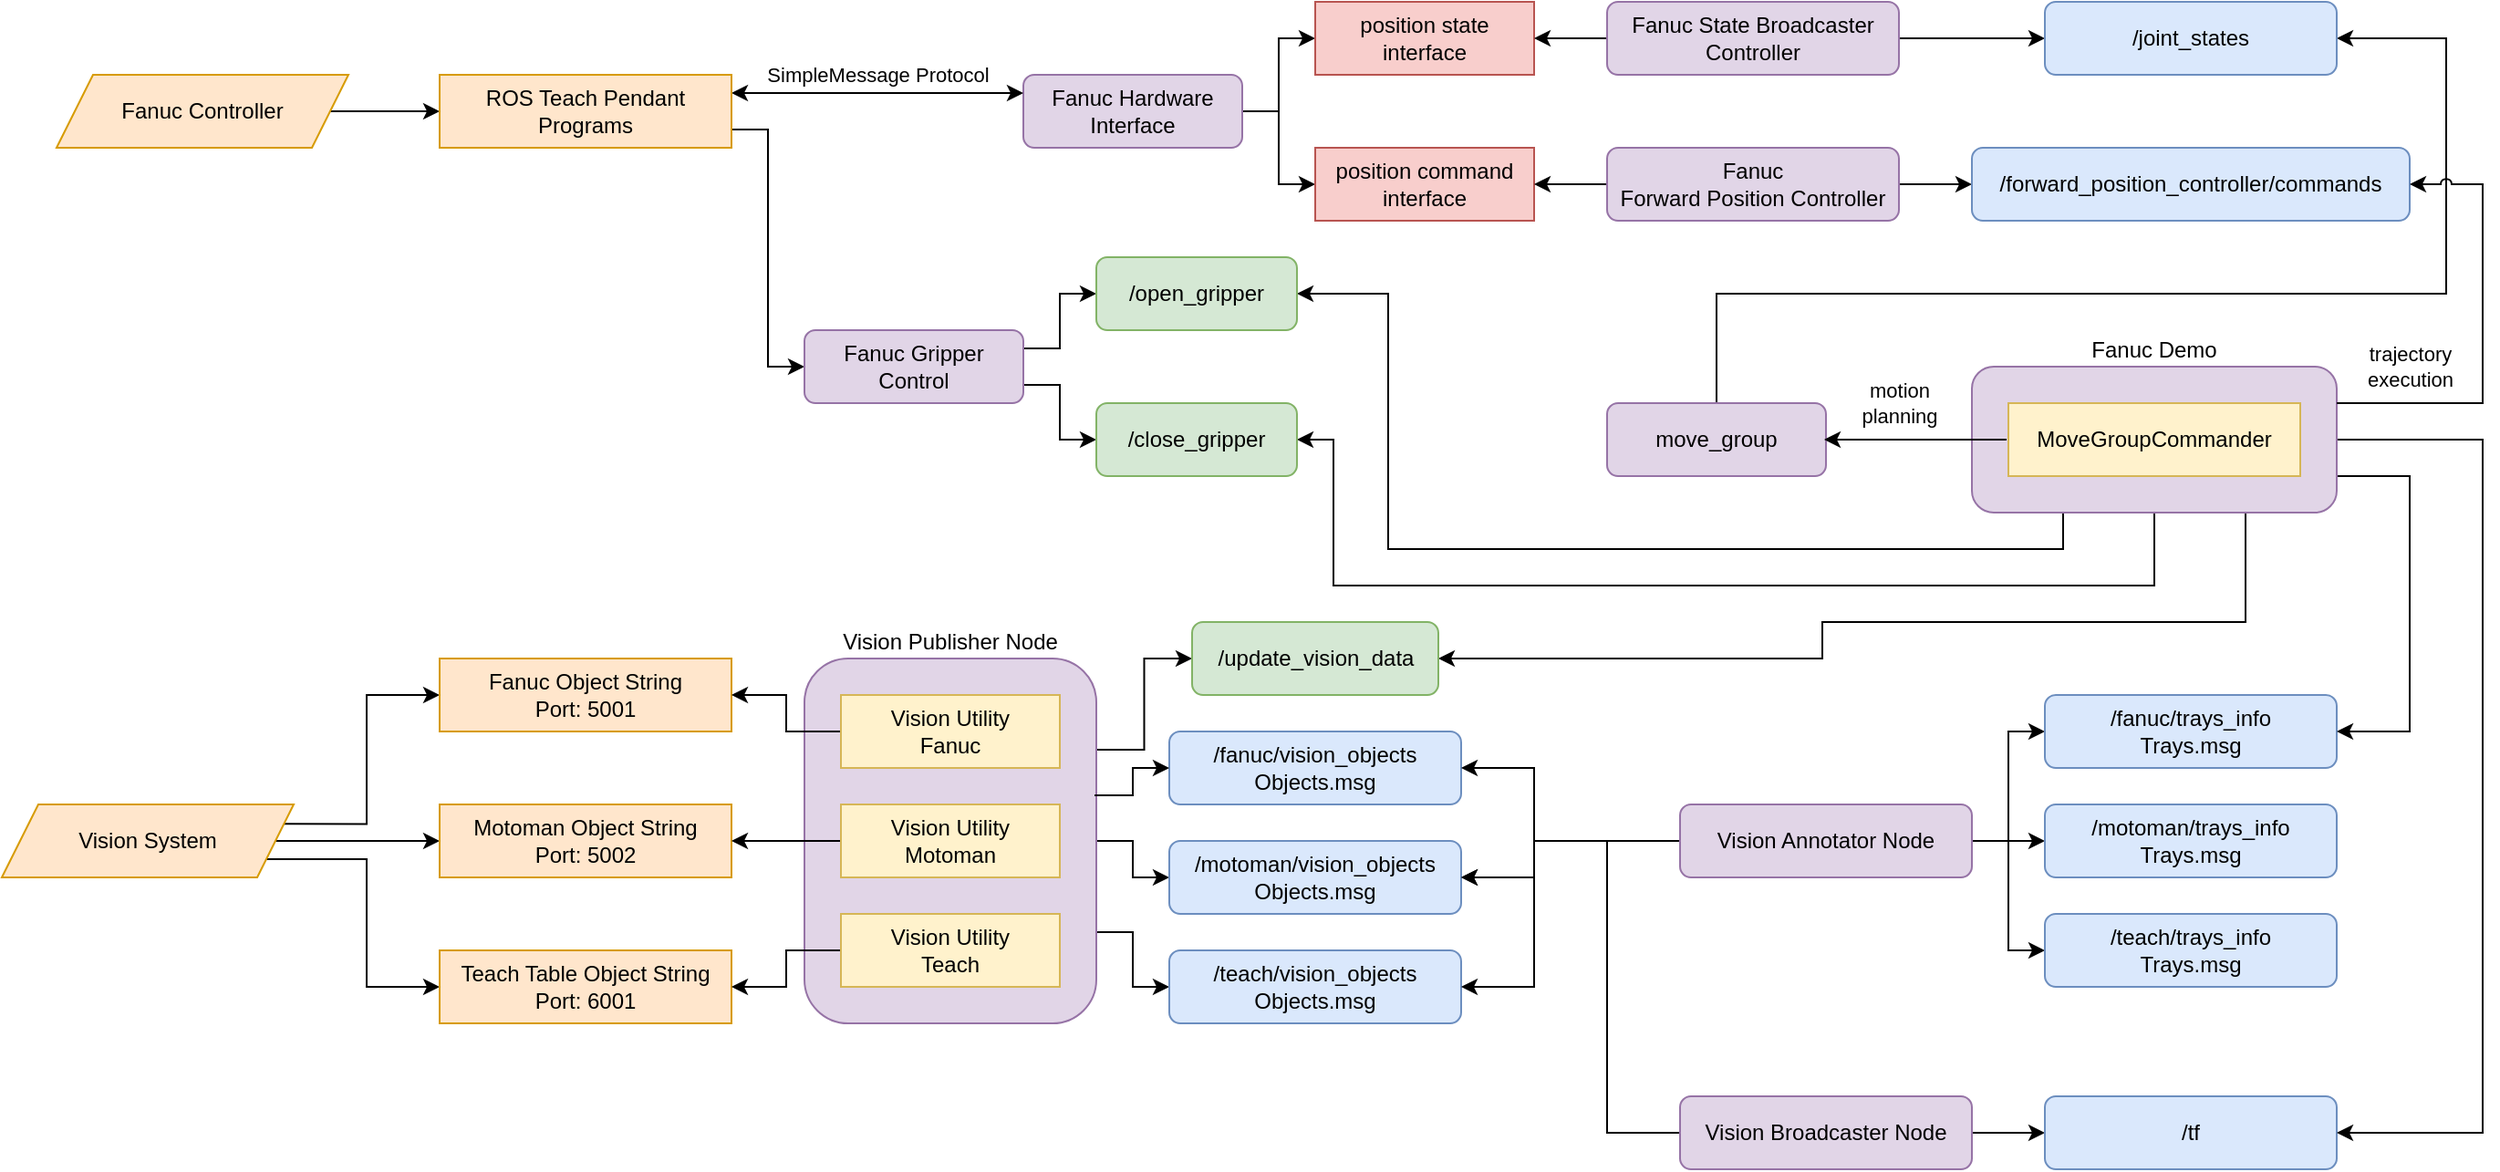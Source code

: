 <mxfile version="24.7.1" type="device">
  <diagram name="Page-1" id="Wv1r3HHumYzk2mfNbaQk">
    <mxGraphModel dx="2489" dy="1380" grid="1" gridSize="10" guides="1" tooltips="1" connect="1" arrows="1" fold="1" page="1" pageScale="1" pageWidth="1920" pageHeight="1200" math="0" shadow="0">
      <root>
        <mxCell id="0" />
        <mxCell id="1" parent="0" />
        <mxCell id="LXt6qOCR6C-PdZCybZkJ-8" style="edgeStyle=orthogonalEdgeStyle;rounded=0;orthogonalLoop=1;jettySize=auto;html=1;entryX=0;entryY=0.5;entryDx=0;entryDy=0;exitX=1;exitY=0.25;exitDx=0;exitDy=0;" edge="1" parent="1" source="LXt6qOCR6C-PdZCybZkJ-89" target="LXt6qOCR6C-PdZCybZkJ-2">
          <mxGeometry relative="1" as="geometry">
            <mxPoint x="480" y="530" as="sourcePoint" />
          </mxGeometry>
        </mxCell>
        <mxCell id="LXt6qOCR6C-PdZCybZkJ-9" style="edgeStyle=orthogonalEdgeStyle;rounded=0;orthogonalLoop=1;jettySize=auto;html=1;entryX=0;entryY=0.5;entryDx=0;entryDy=0;exitX=1;exitY=0.5;exitDx=0;exitDy=0;" edge="1" parent="1" source="LXt6qOCR6C-PdZCybZkJ-89" target="LXt6qOCR6C-PdZCybZkJ-5">
          <mxGeometry relative="1" as="geometry">
            <mxPoint x="480" y="540" as="sourcePoint" />
          </mxGeometry>
        </mxCell>
        <mxCell id="LXt6qOCR6C-PdZCybZkJ-10" style="edgeStyle=orthogonalEdgeStyle;rounded=0;orthogonalLoop=1;jettySize=auto;html=1;exitX=1;exitY=0.75;exitDx=0;exitDy=0;entryX=0;entryY=0.5;entryDx=0;entryDy=0;" edge="1" parent="1" source="LXt6qOCR6C-PdZCybZkJ-89" target="LXt6qOCR6C-PdZCybZkJ-6">
          <mxGeometry relative="1" as="geometry">
            <mxPoint x="480" y="550" as="sourcePoint" />
            <Array as="points">
              <mxPoint x="456" y="550" />
              <mxPoint x="520" y="550" />
              <mxPoint x="520" y="620" />
            </Array>
          </mxGeometry>
        </mxCell>
        <mxCell id="LXt6qOCR6C-PdZCybZkJ-2" value="Fanuc Object String&lt;br&gt;Port: 5001" style="rounded=0;whiteSpace=wrap;html=1;fillColor=#ffe6cc;strokeColor=#d79b00;" vertex="1" parent="1">
          <mxGeometry x="560" y="440" width="160" height="40" as="geometry" />
        </mxCell>
        <mxCell id="LXt6qOCR6C-PdZCybZkJ-5" value="Motoman Object String&lt;br&gt;Port: 5002" style="rounded=0;whiteSpace=wrap;html=1;fillColor=#ffe6cc;strokeColor=#d79b00;" vertex="1" parent="1">
          <mxGeometry x="560" y="520" width="160" height="40" as="geometry" />
        </mxCell>
        <mxCell id="LXt6qOCR6C-PdZCybZkJ-6" value="Teach Table Object String&lt;br&gt;Port: 6001" style="rounded=0;whiteSpace=wrap;html=1;fillColor=#ffe6cc;strokeColor=#d79b00;" vertex="1" parent="1">
          <mxGeometry x="560" y="600" width="160" height="40" as="geometry" />
        </mxCell>
        <mxCell id="LXt6qOCR6C-PdZCybZkJ-23" style="edgeStyle=orthogonalEdgeStyle;rounded=0;orthogonalLoop=1;jettySize=auto;html=1;exitX=1;exitY=0.5;exitDx=0;exitDy=0;entryX=0;entryY=0.5;entryDx=0;entryDy=0;" edge="1" parent="1" source="LXt6qOCR6C-PdZCybZkJ-11" target="LXt6qOCR6C-PdZCybZkJ-20">
          <mxGeometry relative="1" as="geometry" />
        </mxCell>
        <mxCell id="LXt6qOCR6C-PdZCybZkJ-24" style="edgeStyle=orthogonalEdgeStyle;rounded=0;orthogonalLoop=1;jettySize=auto;html=1;exitX=1;exitY=0.75;exitDx=0;exitDy=0;entryX=0;entryY=0.5;entryDx=0;entryDy=0;" edge="1" parent="1" source="LXt6qOCR6C-PdZCybZkJ-11" target="LXt6qOCR6C-PdZCybZkJ-21">
          <mxGeometry relative="1" as="geometry" />
        </mxCell>
        <mxCell id="LXt6qOCR6C-PdZCybZkJ-99" style="edgeStyle=orthogonalEdgeStyle;rounded=0;orthogonalLoop=1;jettySize=auto;html=1;exitX=1;exitY=0.25;exitDx=0;exitDy=0;entryX=0;entryY=0.5;entryDx=0;entryDy=0;" edge="1" parent="1" source="LXt6qOCR6C-PdZCybZkJ-11" target="LXt6qOCR6C-PdZCybZkJ-95">
          <mxGeometry relative="1" as="geometry" />
        </mxCell>
        <mxCell id="LXt6qOCR6C-PdZCybZkJ-11" value="Vision Publisher Node" style="rounded=1;whiteSpace=wrap;html=1;labelPosition=center;verticalLabelPosition=top;align=center;verticalAlign=bottom;fillColor=#e1d5e7;strokeColor=#9673a6;" vertex="1" parent="1">
          <mxGeometry x="760" y="440" width="160" height="200" as="geometry" />
        </mxCell>
        <mxCell id="LXt6qOCR6C-PdZCybZkJ-16" style="edgeStyle=orthogonalEdgeStyle;rounded=0;orthogonalLoop=1;jettySize=auto;html=1;exitX=0;exitY=0.5;exitDx=0;exitDy=0;entryX=1;entryY=0.5;entryDx=0;entryDy=0;" edge="1" parent="1" source="LXt6qOCR6C-PdZCybZkJ-13" target="LXt6qOCR6C-PdZCybZkJ-5">
          <mxGeometry relative="1" as="geometry" />
        </mxCell>
        <mxCell id="LXt6qOCR6C-PdZCybZkJ-13" value="Vision Utility&lt;br&gt;Motoman" style="rounded=0;whiteSpace=wrap;html=1;fillColor=#fff2cc;strokeColor=#d6b656;" vertex="1" parent="1">
          <mxGeometry x="780" y="520" width="120" height="40" as="geometry" />
        </mxCell>
        <mxCell id="LXt6qOCR6C-PdZCybZkJ-17" style="edgeStyle=orthogonalEdgeStyle;rounded=0;orthogonalLoop=1;jettySize=auto;html=1;exitX=0;exitY=0.5;exitDx=0;exitDy=0;entryX=1;entryY=0.5;entryDx=0;entryDy=0;" edge="1" parent="1" source="LXt6qOCR6C-PdZCybZkJ-14" target="LXt6qOCR6C-PdZCybZkJ-6">
          <mxGeometry relative="1" as="geometry" />
        </mxCell>
        <mxCell id="LXt6qOCR6C-PdZCybZkJ-14" value="Vision Utility&lt;br&gt;Teach" style="rounded=0;whiteSpace=wrap;html=1;fillColor=#fff2cc;strokeColor=#d6b656;" vertex="1" parent="1">
          <mxGeometry x="780" y="580" width="120" height="40" as="geometry" />
        </mxCell>
        <mxCell id="LXt6qOCR6C-PdZCybZkJ-19" value="/fanuc/vision_objects&lt;div&gt;Objects.msg&lt;/div&gt;" style="rounded=1;whiteSpace=wrap;html=1;fillColor=#dae8fc;strokeColor=#6c8ebf;" vertex="1" parent="1">
          <mxGeometry x="960" y="480" width="160" height="40" as="geometry" />
        </mxCell>
        <mxCell id="LXt6qOCR6C-PdZCybZkJ-20" value="/motoman/vision_objects&lt;div&gt;Objects.msg&lt;/div&gt;" style="rounded=1;whiteSpace=wrap;html=1;fillColor=#dae8fc;strokeColor=#6c8ebf;" vertex="1" parent="1">
          <mxGeometry x="960" y="540" width="160" height="40" as="geometry" />
        </mxCell>
        <mxCell id="LXt6qOCR6C-PdZCybZkJ-21" value="/teach/vision_objects&lt;div&gt;Objects.msg&lt;/div&gt;" style="rounded=1;whiteSpace=wrap;html=1;fillColor=#dae8fc;strokeColor=#6c8ebf;" vertex="1" parent="1">
          <mxGeometry x="960" y="600" width="160" height="40" as="geometry" />
        </mxCell>
        <mxCell id="LXt6qOCR6C-PdZCybZkJ-27" style="edgeStyle=orthogonalEdgeStyle;rounded=0;orthogonalLoop=1;jettySize=auto;html=1;exitX=0;exitY=0.5;exitDx=0;exitDy=0;entryX=1;entryY=0.5;entryDx=0;entryDy=0;flowAnimation=0;" edge="1" parent="1" source="LXt6qOCR6C-PdZCybZkJ-26" target="LXt6qOCR6C-PdZCybZkJ-19">
          <mxGeometry relative="1" as="geometry">
            <Array as="points">
              <mxPoint x="1160" y="540" />
              <mxPoint x="1160" y="500" />
            </Array>
          </mxGeometry>
        </mxCell>
        <mxCell id="LXt6qOCR6C-PdZCybZkJ-28" style="edgeStyle=orthogonalEdgeStyle;rounded=0;orthogonalLoop=1;jettySize=auto;html=1;exitX=0;exitY=0.5;exitDx=0;exitDy=0;entryX=1;entryY=0.5;entryDx=0;entryDy=0;" edge="1" parent="1" source="LXt6qOCR6C-PdZCybZkJ-26" target="LXt6qOCR6C-PdZCybZkJ-20">
          <mxGeometry relative="1" as="geometry">
            <Array as="points">
              <mxPoint x="1160" y="540" />
              <mxPoint x="1160" y="560" />
            </Array>
          </mxGeometry>
        </mxCell>
        <mxCell id="LXt6qOCR6C-PdZCybZkJ-29" style="edgeStyle=orthogonalEdgeStyle;rounded=0;orthogonalLoop=1;jettySize=auto;html=1;exitX=0;exitY=0.5;exitDx=0;exitDy=0;entryX=1;entryY=0.5;entryDx=0;entryDy=0;" edge="1" parent="1" source="LXt6qOCR6C-PdZCybZkJ-26" target="LXt6qOCR6C-PdZCybZkJ-21">
          <mxGeometry relative="1" as="geometry">
            <Array as="points">
              <mxPoint x="1160" y="540" />
              <mxPoint x="1160" y="620" />
            </Array>
          </mxGeometry>
        </mxCell>
        <mxCell id="LXt6qOCR6C-PdZCybZkJ-34" style="edgeStyle=orthogonalEdgeStyle;rounded=0;orthogonalLoop=1;jettySize=auto;html=1;exitX=1;exitY=0.5;exitDx=0;exitDy=0;entryX=0;entryY=0.5;entryDx=0;entryDy=0;" edge="1" parent="1" source="LXt6qOCR6C-PdZCybZkJ-26" target="LXt6qOCR6C-PdZCybZkJ-30">
          <mxGeometry relative="1" as="geometry" />
        </mxCell>
        <mxCell id="LXt6qOCR6C-PdZCybZkJ-35" style="edgeStyle=orthogonalEdgeStyle;rounded=0;orthogonalLoop=1;jettySize=auto;html=1;exitX=1;exitY=0.5;exitDx=0;exitDy=0;entryX=0;entryY=0.5;entryDx=0;entryDy=0;" edge="1" parent="1" source="LXt6qOCR6C-PdZCybZkJ-26" target="LXt6qOCR6C-PdZCybZkJ-32">
          <mxGeometry relative="1" as="geometry" />
        </mxCell>
        <mxCell id="LXt6qOCR6C-PdZCybZkJ-36" style="edgeStyle=orthogonalEdgeStyle;rounded=0;orthogonalLoop=1;jettySize=auto;html=1;exitX=1;exitY=0.5;exitDx=0;exitDy=0;entryX=0;entryY=0.5;entryDx=0;entryDy=0;" edge="1" parent="1" source="LXt6qOCR6C-PdZCybZkJ-26" target="LXt6qOCR6C-PdZCybZkJ-33">
          <mxGeometry relative="1" as="geometry" />
        </mxCell>
        <mxCell id="LXt6qOCR6C-PdZCybZkJ-26" value="Vision Annotator Node" style="rounded=1;whiteSpace=wrap;html=1;labelPosition=center;verticalLabelPosition=middle;align=center;verticalAlign=middle;fillColor=#e1d5e7;strokeColor=#9673a6;" vertex="1" parent="1">
          <mxGeometry x="1240" y="520" width="160" height="40" as="geometry" />
        </mxCell>
        <mxCell id="LXt6qOCR6C-PdZCybZkJ-30" value="/fanuc/trays_info&lt;div&gt;Trays.msg&lt;/div&gt;" style="rounded=1;whiteSpace=wrap;html=1;fillColor=#dae8fc;strokeColor=#6c8ebf;" vertex="1" parent="1">
          <mxGeometry x="1440" y="460" width="160" height="40" as="geometry" />
        </mxCell>
        <mxCell id="LXt6qOCR6C-PdZCybZkJ-32" value="/motoman/trays_info&lt;div&gt;Trays.msg&lt;/div&gt;" style="rounded=1;whiteSpace=wrap;html=1;fillColor=#dae8fc;strokeColor=#6c8ebf;" vertex="1" parent="1">
          <mxGeometry x="1440" y="520" width="160" height="40" as="geometry" />
        </mxCell>
        <mxCell id="LXt6qOCR6C-PdZCybZkJ-33" value="/teach/trays_info&lt;div&gt;Trays.msg&lt;/div&gt;" style="rounded=1;whiteSpace=wrap;html=1;fillColor=#dae8fc;strokeColor=#6c8ebf;" vertex="1" parent="1">
          <mxGeometry x="1440" y="580" width="160" height="40" as="geometry" />
        </mxCell>
        <mxCell id="LXt6qOCR6C-PdZCybZkJ-42" style="edgeStyle=orthogonalEdgeStyle;rounded=0;orthogonalLoop=1;jettySize=auto;html=1;exitX=1;exitY=0.5;exitDx=0;exitDy=0;entryX=0;entryY=0.5;entryDx=0;entryDy=0;" edge="1" parent="1" source="LXt6qOCR6C-PdZCybZkJ-37" target="LXt6qOCR6C-PdZCybZkJ-41">
          <mxGeometry relative="1" as="geometry" />
        </mxCell>
        <mxCell id="LXt6qOCR6C-PdZCybZkJ-46" style="edgeStyle=orthogonalEdgeStyle;rounded=0;orthogonalLoop=1;jettySize=auto;html=1;exitX=0;exitY=0.5;exitDx=0;exitDy=0;entryX=1;entryY=0.5;entryDx=0;entryDy=0;" edge="1" parent="1" source="LXt6qOCR6C-PdZCybZkJ-37" target="LXt6qOCR6C-PdZCybZkJ-20">
          <mxGeometry relative="1" as="geometry">
            <Array as="points">
              <mxPoint x="1200" y="700" />
              <mxPoint x="1200" y="540" />
              <mxPoint x="1160" y="540" />
              <mxPoint x="1160" y="560" />
            </Array>
          </mxGeometry>
        </mxCell>
        <mxCell id="LXt6qOCR6C-PdZCybZkJ-37" value="Vision Broadcaster Node" style="rounded=1;whiteSpace=wrap;html=1;labelPosition=center;verticalLabelPosition=middle;align=center;verticalAlign=middle;fillColor=#e1d5e7;strokeColor=#9673a6;" vertex="1" parent="1">
          <mxGeometry x="1240" y="680" width="160" height="40" as="geometry" />
        </mxCell>
        <mxCell id="LXt6qOCR6C-PdZCybZkJ-41" value="/tf" style="rounded=1;whiteSpace=wrap;html=1;fillColor=#dae8fc;strokeColor=#6c8ebf;" vertex="1" parent="1">
          <mxGeometry x="1440" y="680" width="160" height="40" as="geometry" />
        </mxCell>
        <mxCell id="LXt6qOCR6C-PdZCybZkJ-55" style="edgeStyle=orthogonalEdgeStyle;rounded=0;orthogonalLoop=1;jettySize=auto;html=1;exitX=1;exitY=0.75;exitDx=0;exitDy=0;entryX=1;entryY=0.5;entryDx=0;entryDy=0;" edge="1" parent="1" source="LXt6qOCR6C-PdZCybZkJ-47" target="LXt6qOCR6C-PdZCybZkJ-30">
          <mxGeometry relative="1" as="geometry">
            <Array as="points">
              <mxPoint x="1640" y="340" />
              <mxPoint x="1640" y="480" />
            </Array>
          </mxGeometry>
        </mxCell>
        <mxCell id="LXt6qOCR6C-PdZCybZkJ-81" style="edgeStyle=orthogonalEdgeStyle;rounded=0;orthogonalLoop=1;jettySize=auto;html=1;exitX=1;exitY=0.5;exitDx=0;exitDy=0;entryX=1;entryY=0.5;entryDx=0;entryDy=0;" edge="1" parent="1" source="LXt6qOCR6C-PdZCybZkJ-47" target="LXt6qOCR6C-PdZCybZkJ-41">
          <mxGeometry relative="1" as="geometry">
            <Array as="points">
              <mxPoint x="1680" y="320" />
              <mxPoint x="1680" y="700" />
            </Array>
          </mxGeometry>
        </mxCell>
        <mxCell id="LXt6qOCR6C-PdZCybZkJ-91" style="edgeStyle=orthogonalEdgeStyle;rounded=0;orthogonalLoop=1;jettySize=auto;html=1;exitX=0.25;exitY=1;exitDx=0;exitDy=0;entryX=1;entryY=0.5;entryDx=0;entryDy=0;" edge="1" parent="1" source="LXt6qOCR6C-PdZCybZkJ-47" target="LXt6qOCR6C-PdZCybZkJ-87">
          <mxGeometry relative="1" as="geometry">
            <Array as="points">
              <mxPoint x="1450" y="380" />
              <mxPoint x="1080" y="380" />
              <mxPoint x="1080" y="240" />
            </Array>
          </mxGeometry>
        </mxCell>
        <mxCell id="LXt6qOCR6C-PdZCybZkJ-92" style="edgeStyle=orthogonalEdgeStyle;rounded=0;orthogonalLoop=1;jettySize=auto;html=1;exitX=0.5;exitY=1;exitDx=0;exitDy=0;entryX=1;entryY=0.5;entryDx=0;entryDy=0;" edge="1" parent="1" source="LXt6qOCR6C-PdZCybZkJ-47" target="LXt6qOCR6C-PdZCybZkJ-90">
          <mxGeometry relative="1" as="geometry">
            <Array as="points">
              <mxPoint x="1500" y="400" />
              <mxPoint x="1050" y="400" />
              <mxPoint x="1050" y="320" />
            </Array>
          </mxGeometry>
        </mxCell>
        <mxCell id="LXt6qOCR6C-PdZCybZkJ-96" style="edgeStyle=orthogonalEdgeStyle;rounded=0;orthogonalLoop=1;jettySize=auto;html=1;exitX=0.75;exitY=1;exitDx=0;exitDy=0;entryX=1;entryY=0.5;entryDx=0;entryDy=0;" edge="1" parent="1" source="LXt6qOCR6C-PdZCybZkJ-47" target="LXt6qOCR6C-PdZCybZkJ-95">
          <mxGeometry relative="1" as="geometry">
            <Array as="points">
              <mxPoint x="1550" y="420" />
              <mxPoint x="1318" y="420" />
              <mxPoint x="1318" y="440" />
            </Array>
          </mxGeometry>
        </mxCell>
        <mxCell id="LXt6qOCR6C-PdZCybZkJ-47" value="Fanuc Demo" style="rounded=1;whiteSpace=wrap;html=1;labelPosition=center;verticalLabelPosition=top;align=center;verticalAlign=bottom;fillColor=#e1d5e7;strokeColor=#9673a6;" vertex="1" parent="1">
          <mxGeometry x="1400" y="280" width="200" height="80" as="geometry" />
        </mxCell>
        <mxCell id="LXt6qOCR6C-PdZCybZkJ-79" style="edgeStyle=orthogonalEdgeStyle;rounded=0;orthogonalLoop=1;jettySize=auto;html=1;exitX=0.5;exitY=0;exitDx=0;exitDy=0;entryX=1;entryY=0.5;entryDx=0;entryDy=0;" edge="1" parent="1" source="LXt6qOCR6C-PdZCybZkJ-53" target="LXt6qOCR6C-PdZCybZkJ-71">
          <mxGeometry relative="1" as="geometry">
            <Array as="points">
              <mxPoint x="1260" y="240" />
              <mxPoint x="1660" y="240" />
              <mxPoint x="1660" y="100" />
            </Array>
          </mxGeometry>
        </mxCell>
        <mxCell id="LXt6qOCR6C-PdZCybZkJ-53" value="move_group" style="rounded=1;whiteSpace=wrap;html=1;fillColor=#e1d5e7;strokeColor=#9673a6;" vertex="1" parent="1">
          <mxGeometry x="1200" y="300" width="120" height="40" as="geometry" />
        </mxCell>
        <mxCell id="LXt6qOCR6C-PdZCybZkJ-54" style="edgeStyle=orthogonalEdgeStyle;rounded=0;orthogonalLoop=1;jettySize=auto;html=1;exitX=0;exitY=0.5;exitDx=0;exitDy=0;entryX=1;entryY=0.5;entryDx=0;entryDy=0;" edge="1" parent="1">
          <mxGeometry relative="1" as="geometry">
            <mxPoint x="1419" y="320" as="sourcePoint" />
            <mxPoint x="1319" y="320" as="targetPoint" />
          </mxGeometry>
        </mxCell>
        <mxCell id="LXt6qOCR6C-PdZCybZkJ-82" value="motion&lt;br&gt;planning" style="edgeLabel;html=1;align=center;verticalAlign=middle;resizable=0;points=[];" vertex="1" connectable="0" parent="LXt6qOCR6C-PdZCybZkJ-54">
          <mxGeometry x="-0.22" y="2" relative="1" as="geometry">
            <mxPoint x="-20" y="-22" as="offset" />
          </mxGeometry>
        </mxCell>
        <mxCell id="LXt6qOCR6C-PdZCybZkJ-12" value="MoveGroupCommander" style="rounded=0;whiteSpace=wrap;html=1;fillColor=#fff2cc;strokeColor=#d6b656;" vertex="1" parent="1">
          <mxGeometry x="1420" y="300" width="160" height="40" as="geometry" />
        </mxCell>
        <mxCell id="LXt6qOCR6C-PdZCybZkJ-57" style="edgeStyle=orthogonalEdgeStyle;rounded=0;orthogonalLoop=1;jettySize=auto;html=1;exitX=0;exitY=0.5;exitDx=0;exitDy=0;entryX=1;entryY=0.5;entryDx=0;entryDy=0;" edge="1" parent="1" source="LXt6qOCR6C-PdZCybZkJ-56" target="LXt6qOCR6C-PdZCybZkJ-2">
          <mxGeometry relative="1" as="geometry" />
        </mxCell>
        <mxCell id="LXt6qOCR6C-PdZCybZkJ-56" value="Vision Utility&lt;br&gt;Fanuc" style="rounded=0;whiteSpace=wrap;html=1;fillColor=#fff2cc;strokeColor=#d6b656;" vertex="1" parent="1">
          <mxGeometry x="780" y="460" width="120" height="40" as="geometry" />
        </mxCell>
        <mxCell id="LXt6qOCR6C-PdZCybZkJ-88" style="edgeStyle=orthogonalEdgeStyle;rounded=0;orthogonalLoop=1;jettySize=auto;html=1;exitX=1;exitY=0.5;exitDx=0;exitDy=0;entryX=0;entryY=0.5;entryDx=0;entryDy=0;" edge="1" parent="1" source="LXt6qOCR6C-PdZCybZkJ-60" target="LXt6qOCR6C-PdZCybZkJ-62">
          <mxGeometry relative="1" as="geometry" />
        </mxCell>
        <mxCell id="LXt6qOCR6C-PdZCybZkJ-60" value="Fanuc Controller" style="shape=parallelogram;perimeter=parallelogramPerimeter;whiteSpace=wrap;html=1;fixedSize=1;fillColor=#ffe6cc;strokeColor=#d79b00;" vertex="1" parent="1">
          <mxGeometry x="350" y="120" width="160" height="40" as="geometry" />
        </mxCell>
        <mxCell id="LXt6qOCR6C-PdZCybZkJ-75" style="edgeStyle=orthogonalEdgeStyle;rounded=0;orthogonalLoop=1;jettySize=auto;html=1;exitX=1;exitY=0.5;exitDx=0;exitDy=0;entryX=0;entryY=0.5;entryDx=0;entryDy=0;" edge="1" parent="1" source="LXt6qOCR6C-PdZCybZkJ-61" target="LXt6qOCR6C-PdZCybZkJ-64">
          <mxGeometry relative="1" as="geometry" />
        </mxCell>
        <mxCell id="LXt6qOCR6C-PdZCybZkJ-76" style="edgeStyle=orthogonalEdgeStyle;rounded=0;orthogonalLoop=1;jettySize=auto;html=1;exitX=1;exitY=0.5;exitDx=0;exitDy=0;entryX=0;entryY=0.5;entryDx=0;entryDy=0;" edge="1" parent="1" source="LXt6qOCR6C-PdZCybZkJ-61" target="LXt6qOCR6C-PdZCybZkJ-65">
          <mxGeometry relative="1" as="geometry" />
        </mxCell>
        <mxCell id="LXt6qOCR6C-PdZCybZkJ-61" value="Fanuc Hardware Interface" style="rounded=1;whiteSpace=wrap;html=1;fillColor=#e1d5e7;strokeColor=#9673a6;" vertex="1" parent="1">
          <mxGeometry x="880" y="120" width="120" height="40" as="geometry" />
        </mxCell>
        <mxCell id="LXt6qOCR6C-PdZCybZkJ-68" style="edgeStyle=orthogonalEdgeStyle;rounded=0;orthogonalLoop=1;jettySize=auto;html=1;exitX=1;exitY=0.25;exitDx=0;exitDy=0;entryX=0;entryY=0.25;entryDx=0;entryDy=0;startArrow=classic;startFill=1;" edge="1" parent="1" source="LXt6qOCR6C-PdZCybZkJ-62" target="LXt6qOCR6C-PdZCybZkJ-61">
          <mxGeometry relative="1" as="geometry">
            <Array as="points">
              <mxPoint x="840" y="130" />
              <mxPoint x="840" y="130" />
            </Array>
          </mxGeometry>
        </mxCell>
        <mxCell id="LXt6qOCR6C-PdZCybZkJ-69" value="SimpleMessage Protocol" style="edgeLabel;html=1;align=center;verticalAlign=middle;resizable=0;points=[];" vertex="1" connectable="0" parent="LXt6qOCR6C-PdZCybZkJ-68">
          <mxGeometry x="0.25" y="-1" relative="1" as="geometry">
            <mxPoint x="-20" y="-11" as="offset" />
          </mxGeometry>
        </mxCell>
        <mxCell id="LXt6qOCR6C-PdZCybZkJ-86" style="edgeStyle=orthogonalEdgeStyle;rounded=0;orthogonalLoop=1;jettySize=auto;html=1;exitX=1;exitY=0.75;exitDx=0;exitDy=0;entryX=0;entryY=0.5;entryDx=0;entryDy=0;" edge="1" parent="1" source="LXt6qOCR6C-PdZCybZkJ-62" target="LXt6qOCR6C-PdZCybZkJ-84">
          <mxGeometry relative="1" as="geometry">
            <Array as="points">
              <mxPoint x="740" y="150" />
              <mxPoint x="740" y="280" />
            </Array>
          </mxGeometry>
        </mxCell>
        <mxCell id="LXt6qOCR6C-PdZCybZkJ-62" value="ROS Teach Pendant Programs" style="rounded=0;whiteSpace=wrap;html=1;fillColor=#ffe6cc;strokeColor=#d79b00;" vertex="1" parent="1">
          <mxGeometry x="560" y="120" width="160" height="40" as="geometry" />
        </mxCell>
        <mxCell id="LXt6qOCR6C-PdZCybZkJ-64" value="position state interface" style="rounded=0;whiteSpace=wrap;html=1;fillColor=#f8cecc;strokeColor=#b85450;" vertex="1" parent="1">
          <mxGeometry x="1040" y="80" width="120" height="40" as="geometry" />
        </mxCell>
        <mxCell id="LXt6qOCR6C-PdZCybZkJ-65" value="position command interface" style="rounded=0;whiteSpace=wrap;html=1;fillColor=#f8cecc;strokeColor=#b85450;" vertex="1" parent="1">
          <mxGeometry x="1040" y="160" width="120" height="40" as="geometry" />
        </mxCell>
        <mxCell id="LXt6qOCR6C-PdZCybZkJ-72" style="edgeStyle=orthogonalEdgeStyle;rounded=0;orthogonalLoop=1;jettySize=auto;html=1;exitX=1;exitY=0.5;exitDx=0;exitDy=0;entryX=0;entryY=0.5;entryDx=0;entryDy=0;" edge="1" parent="1" source="LXt6qOCR6C-PdZCybZkJ-66" target="LXt6qOCR6C-PdZCybZkJ-71">
          <mxGeometry relative="1" as="geometry" />
        </mxCell>
        <mxCell id="LXt6qOCR6C-PdZCybZkJ-77" style="edgeStyle=orthogonalEdgeStyle;rounded=0;orthogonalLoop=1;jettySize=auto;html=1;exitX=0;exitY=0.5;exitDx=0;exitDy=0;" edge="1" parent="1" source="LXt6qOCR6C-PdZCybZkJ-66" target="LXt6qOCR6C-PdZCybZkJ-64">
          <mxGeometry relative="1" as="geometry" />
        </mxCell>
        <mxCell id="LXt6qOCR6C-PdZCybZkJ-66" value="Fanuc State Broadcaster Controller" style="rounded=1;whiteSpace=wrap;html=1;fillColor=#e1d5e7;strokeColor=#9673a6;" vertex="1" parent="1">
          <mxGeometry x="1200" y="80" width="160" height="40" as="geometry" />
        </mxCell>
        <mxCell id="LXt6qOCR6C-PdZCybZkJ-74" style="edgeStyle=orthogonalEdgeStyle;rounded=0;orthogonalLoop=1;jettySize=auto;html=1;exitX=1;exitY=0.5;exitDx=0;exitDy=0;entryX=0;entryY=0.5;entryDx=0;entryDy=0;" edge="1" parent="1" source="LXt6qOCR6C-PdZCybZkJ-70" target="LXt6qOCR6C-PdZCybZkJ-73">
          <mxGeometry relative="1" as="geometry" />
        </mxCell>
        <mxCell id="LXt6qOCR6C-PdZCybZkJ-78" style="edgeStyle=orthogonalEdgeStyle;rounded=0;orthogonalLoop=1;jettySize=auto;html=1;exitX=0;exitY=0.5;exitDx=0;exitDy=0;entryX=1;entryY=0.5;entryDx=0;entryDy=0;" edge="1" parent="1" source="LXt6qOCR6C-PdZCybZkJ-70" target="LXt6qOCR6C-PdZCybZkJ-65">
          <mxGeometry relative="1" as="geometry" />
        </mxCell>
        <mxCell id="LXt6qOCR6C-PdZCybZkJ-70" value="Fanuc&lt;br&gt;Forward Position Controller" style="rounded=1;whiteSpace=wrap;html=1;fillColor=#e1d5e7;strokeColor=#9673a6;" vertex="1" parent="1">
          <mxGeometry x="1200" y="160" width="160" height="40" as="geometry" />
        </mxCell>
        <mxCell id="LXt6qOCR6C-PdZCybZkJ-71" value="/joint_states" style="rounded=1;whiteSpace=wrap;html=1;fillColor=#dae8fc;strokeColor=#6c8ebf;" vertex="1" parent="1">
          <mxGeometry x="1440" y="80" width="160" height="40" as="geometry" />
        </mxCell>
        <mxCell id="LXt6qOCR6C-PdZCybZkJ-73" value="/forward_position_controller/commands" style="rounded=1;whiteSpace=wrap;html=1;fillColor=#dae8fc;strokeColor=#6c8ebf;" vertex="1" parent="1">
          <mxGeometry x="1400" y="160" width="240" height="40" as="geometry" />
        </mxCell>
        <mxCell id="LXt6qOCR6C-PdZCybZkJ-80" style="edgeStyle=orthogonalEdgeStyle;rounded=0;orthogonalLoop=1;jettySize=auto;html=1;exitX=1;exitY=0.25;exitDx=0;exitDy=0;entryX=1;entryY=0.5;entryDx=0;entryDy=0;jumpStyle=arc;" edge="1" parent="1" source="LXt6qOCR6C-PdZCybZkJ-47" target="LXt6qOCR6C-PdZCybZkJ-73">
          <mxGeometry relative="1" as="geometry">
            <Array as="points">
              <mxPoint x="1680" y="300" />
              <mxPoint x="1680" y="180" />
            </Array>
          </mxGeometry>
        </mxCell>
        <mxCell id="LXt6qOCR6C-PdZCybZkJ-83" value="trajectory&lt;br&gt;execution" style="edgeLabel;html=1;align=center;verticalAlign=middle;resizable=0;points=[];" vertex="1" connectable="0" parent="LXt6qOCR6C-PdZCybZkJ-80">
          <mxGeometry x="-0.608" y="-2" relative="1" as="geometry">
            <mxPoint x="-7" y="-22" as="offset" />
          </mxGeometry>
        </mxCell>
        <mxCell id="LXt6qOCR6C-PdZCybZkJ-93" style="edgeStyle=orthogonalEdgeStyle;rounded=0;orthogonalLoop=1;jettySize=auto;html=1;exitX=1;exitY=0.25;exitDx=0;exitDy=0;entryX=0;entryY=0.5;entryDx=0;entryDy=0;" edge="1" parent="1" source="LXt6qOCR6C-PdZCybZkJ-84" target="LXt6qOCR6C-PdZCybZkJ-87">
          <mxGeometry relative="1" as="geometry">
            <Array as="points">
              <mxPoint x="900" y="270" />
              <mxPoint x="900" y="240" />
            </Array>
          </mxGeometry>
        </mxCell>
        <mxCell id="LXt6qOCR6C-PdZCybZkJ-94" style="edgeStyle=orthogonalEdgeStyle;rounded=0;orthogonalLoop=1;jettySize=auto;html=1;exitX=1;exitY=0.75;exitDx=0;exitDy=0;entryX=0;entryY=0.5;entryDx=0;entryDy=0;" edge="1" parent="1" source="LXt6qOCR6C-PdZCybZkJ-84" target="LXt6qOCR6C-PdZCybZkJ-90">
          <mxGeometry relative="1" as="geometry" />
        </mxCell>
        <mxCell id="LXt6qOCR6C-PdZCybZkJ-84" value="Fanuc Gripper Control" style="rounded=1;whiteSpace=wrap;html=1;fillColor=#e1d5e7;strokeColor=#9673a6;" vertex="1" parent="1">
          <mxGeometry x="760" y="260" width="120" height="40" as="geometry" />
        </mxCell>
        <mxCell id="LXt6qOCR6C-PdZCybZkJ-87" value="/open_gripper" style="rounded=1;whiteSpace=wrap;html=1;fillColor=#d5e8d4;strokeColor=#82b366;" vertex="1" parent="1">
          <mxGeometry x="920" y="220" width="110" height="40" as="geometry" />
        </mxCell>
        <mxCell id="LXt6qOCR6C-PdZCybZkJ-89" value="Vision System" style="shape=parallelogram;perimeter=parallelogramPerimeter;whiteSpace=wrap;html=1;fixedSize=1;fillColor=#ffe6cc;strokeColor=#d79b00;" vertex="1" parent="1">
          <mxGeometry x="320" y="520" width="160" height="40" as="geometry" />
        </mxCell>
        <mxCell id="LXt6qOCR6C-PdZCybZkJ-90" value="/close_gripper" style="rounded=1;whiteSpace=wrap;html=1;fillColor=#d5e8d4;strokeColor=#82b366;" vertex="1" parent="1">
          <mxGeometry x="920" y="300" width="110" height="40" as="geometry" />
        </mxCell>
        <mxCell id="LXt6qOCR6C-PdZCybZkJ-95" value="/update_vision_data" style="rounded=1;whiteSpace=wrap;html=1;fillColor=#d5e8d4;strokeColor=#82b366;" vertex="1" parent="1">
          <mxGeometry x="972.5" y="420" width="135" height="40" as="geometry" />
        </mxCell>
        <mxCell id="LXt6qOCR6C-PdZCybZkJ-100" style="edgeStyle=orthogonalEdgeStyle;rounded=0;orthogonalLoop=1;jettySize=auto;html=1;exitX=0;exitY=0.5;exitDx=0;exitDy=0;entryX=0.994;entryY=0.375;entryDx=0;entryDy=0;entryPerimeter=0;endArrow=none;endFill=0;startArrow=classic;startFill=1;" edge="1" parent="1" source="LXt6qOCR6C-PdZCybZkJ-19" target="LXt6qOCR6C-PdZCybZkJ-11">
          <mxGeometry relative="1" as="geometry" />
        </mxCell>
      </root>
    </mxGraphModel>
  </diagram>
</mxfile>
